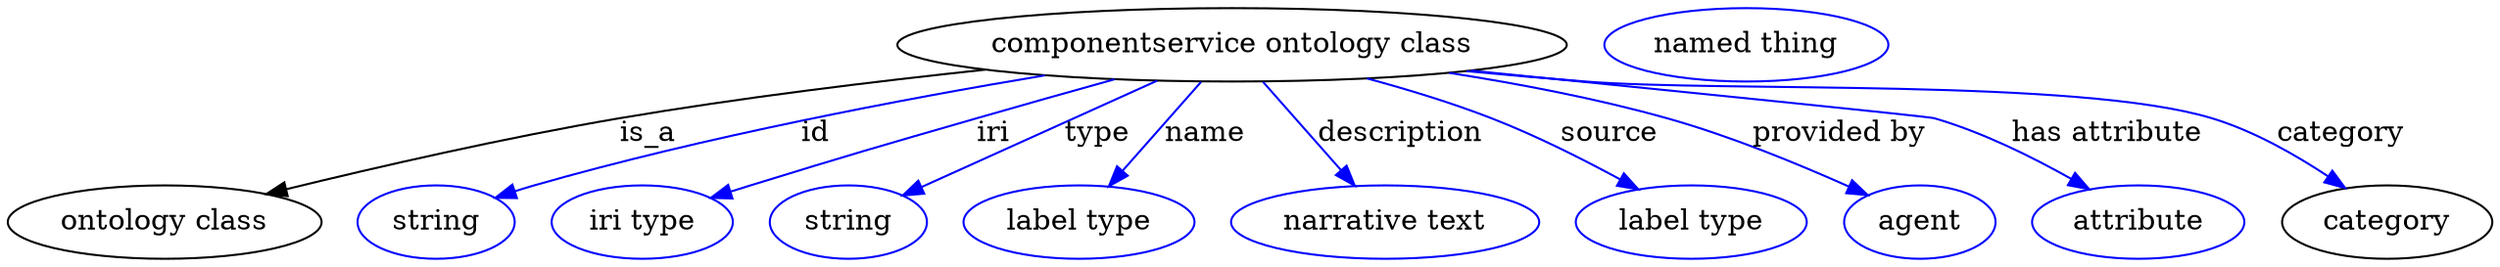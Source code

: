 digraph {
	graph [bb="0,0,1216,123"];
	node [label="\N"];
	"componentservice ontology class"	[height=0.5,
		label="componentservice ontology class",
		pos="599.69,105",
		width=4.5496];
	"ontology class"	[height=0.5,
		pos="76.693,18",
		width=2.1304];
	"componentservice ontology class" -> "ontology class"	[label=is_a,
		lp="313.69,61.5",
		pos="e,126.44,31.72 478.85,92.809 423.98,86.982 358.37,78.972 299.69,69 243.87,59.513 180.99,45.065 136.26,34.136"];
	id	[color=blue,
		height=0.5,
		label=string,
		pos="209.69,18",
		width=1.0652];
	"componentservice ontology class" -> id	[color=blue,
		label=id,
		lp="395.69,61.5",
		pos="e,238.7,29.922 508.36,90.041 438.9,78.418 341.36,59.921 257.69,36 254.59,35.113 251.4,34.133 248.2,33.106",
		style=solid];
	iri	[color=blue,
		height=0.5,
		label="iri type",
		pos="310.69,18",
		width=1.2277];
	"componentservice ontology class" -> iri	[color=blue,
		label=iri,
		lp="482.69,61.5",
		pos="e,344.37,29.681 542.07,88.104 520.86,82.191 496.66,75.37 474.69,69 425.67,54.785 413.48,50.997 364.69,36 361.2,34.926 357.58,33.805 \
353.95,32.674",
		style=solid];
	type	[color=blue,
		height=0.5,
		label=string,
		pos="411.69,18",
		width=1.0652];
	"componentservice ontology class" -> type	[color=blue,
		label=type,
		lp="533.69,61.5",
		pos="e,438.29,31.023 563,87.409 529.64,72.327 480.71,50.204 447.6,35.234",
		style=solid];
	name	[color=blue,
		height=0.5,
		label="label type",
		pos="524.69,18",
		width=1.5707];
	"componentservice ontology class" -> name	[color=blue,
		label=name,
		lp="586.69,61.5",
		pos="e,539.34,35.597 584.52,86.799 573.5,74.309 558.43,57.236 546.18,43.348",
		style=solid];
	description	[color=blue,
		height=0.5,
		label="narrative text",
		pos="674.69,18",
		width=2.0943];
	"componentservice ontology class" -> description	[color=blue,
		label=description,
		lp="682.19,61.5",
		pos="e,659.79,35.885 614.87,86.799 625.82,74.39 640.76,57.458 652.97,43.618",
		style=solid];
	source	[color=blue,
		height=0.5,
		label="label type",
		pos="824.69,18",
		width=1.5707];
	"componentservice ontology class" -> source	[color=blue,
		label=source,
		lp="784.69,61.5",
		pos="e,798.74,34.075 665.78,88.511 685.64,83.133 707.29,76.533 726.69,69 748.32,60.602 771.49,48.916 789.87,38.953",
		style=solid];
	"provided by"	[color=blue,
		height=0.5,
		label=agent,
		pos="936.69,18",
		width=1.0291];
	"componentservice ontology class" -> "provided by"	[color=blue,
		label="provided by",
		lp="897.19,61.5",
		pos="e,911.15,31.24 705.79,91.275 740.24,85.897 778.41,78.601 812.69,69 843.67,60.323 877.46,46.386 901.92,35.427",
		style=solid];
	"has attribute"	[color=blue,
		height=0.5,
		label=attribute,
		pos="1043.7,18",
		width=1.4443];
	"componentservice ontology class" -> "has attribute"	[color=blue,
		label="has attribute",
		lp="1028.7,61.5",
		pos="e,1019.6,34.148 716.77,92.334 815.38,82.47 940.9,69.811 943.69,69 967.24,62.164 991.9,49.899 1010.8,39.228",
		style=solid];
	category	[height=0.5,
		pos="1164.7,18",
		width=1.4263];
	"componentservice ontology class" -> category	[color=blue,
		label=category,
		lp="1143.2,61.5",
		pos="e,1144.3,34.735 713.9,92.064 733.18,90.235 753,88.47 771.69,87 840.04,81.627 1014.1,88.937 1079.7,69 1099.9,62.867 1120.3,51.059 \
1136.1,40.457",
		style=solid];
	"named thing_category"	[color=blue,
		height=0.5,
		label="named thing",
		pos="850.69,105",
		width=1.9318];
}
